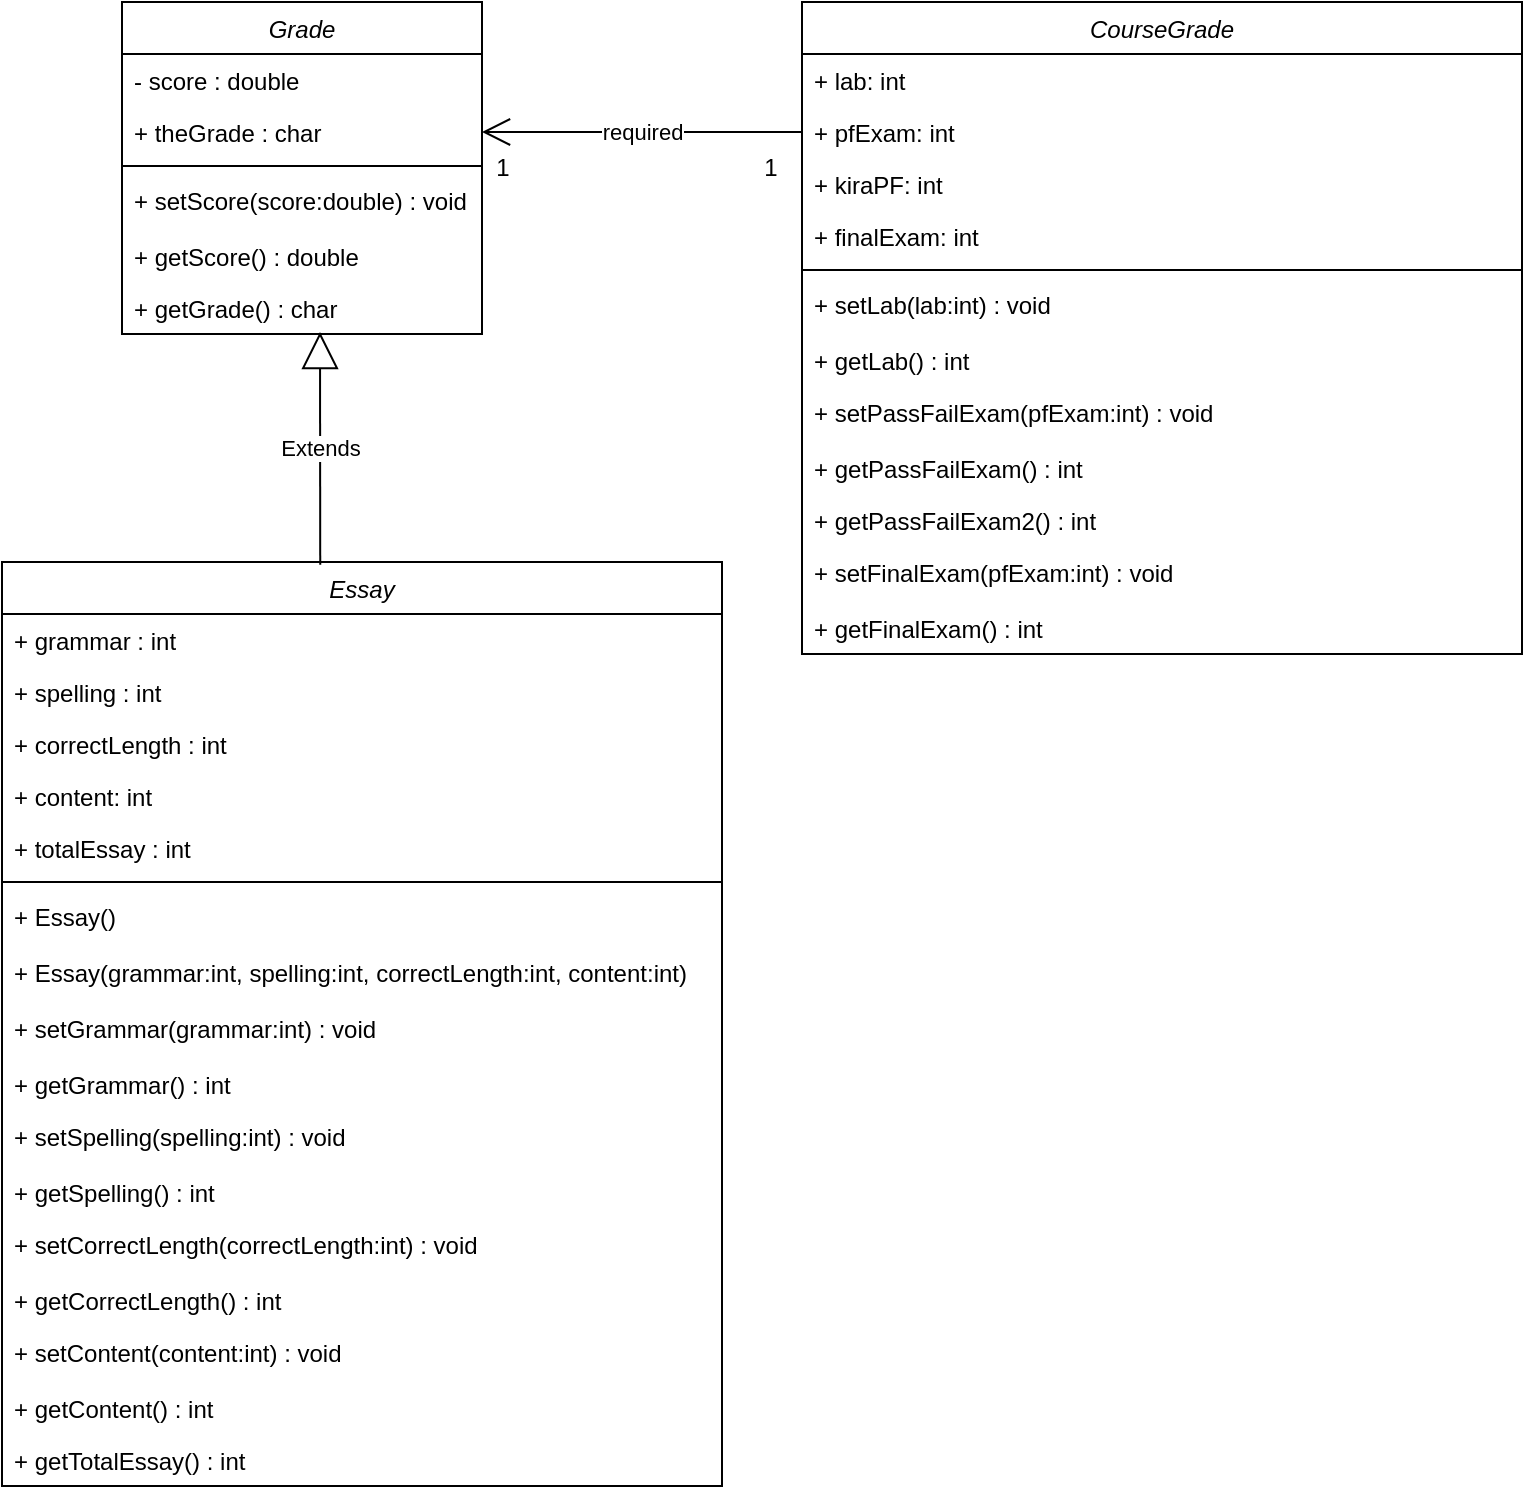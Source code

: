 <mxfile version="13.10.4" type="github">
  <diagram id="C5RBs43oDa-KdzZeNtuy" name="Page-1">
    <mxGraphModel dx="868" dy="482" grid="1" gridSize="10" guides="1" tooltips="1" connect="1" arrows="1" fold="1" page="1" pageScale="1" pageWidth="827" pageHeight="1169" math="0" shadow="0">
      <root>
        <mxCell id="WIyWlLk6GJQsqaUBKTNV-0" />
        <mxCell id="WIyWlLk6GJQsqaUBKTNV-1" parent="WIyWlLk6GJQsqaUBKTNV-0" />
        <mxCell id="koGjO4gcWGi_jtZBAE5D-33" value="Grade" style="swimlane;fontStyle=2;align=center;verticalAlign=top;childLayout=stackLayout;horizontal=1;startSize=26;horizontalStack=0;resizeParent=1;resizeLast=0;collapsible=1;marginBottom=0;rounded=0;shadow=0;strokeWidth=1;" parent="WIyWlLk6GJQsqaUBKTNV-1" vertex="1">
          <mxGeometry x="100" y="40" width="180" height="166" as="geometry">
            <mxRectangle x="230" y="140" width="160" height="26" as="alternateBounds" />
          </mxGeometry>
        </mxCell>
        <mxCell id="koGjO4gcWGi_jtZBAE5D-34" value="- score : double" style="text;align=left;verticalAlign=top;spacingLeft=4;spacingRight=4;overflow=hidden;rotatable=0;points=[[0,0.5],[1,0.5]];portConstraint=eastwest;" parent="koGjO4gcWGi_jtZBAE5D-33" vertex="1">
          <mxGeometry y="26" width="180" height="26" as="geometry" />
        </mxCell>
        <mxCell id="ii8giuLZDVWSkd-_YZAB-0" value="+ theGrade : char" style="text;align=left;verticalAlign=top;spacingLeft=4;spacingRight=4;overflow=hidden;rotatable=0;points=[[0,0.5],[1,0.5]];portConstraint=eastwest;" parent="koGjO4gcWGi_jtZBAE5D-33" vertex="1">
          <mxGeometry y="52" width="180" height="26" as="geometry" />
        </mxCell>
        <mxCell id="koGjO4gcWGi_jtZBAE5D-37" value="" style="line;html=1;strokeWidth=1;align=left;verticalAlign=middle;spacingTop=-1;spacingLeft=3;spacingRight=3;rotatable=0;labelPosition=right;points=[];portConstraint=eastwest;" parent="koGjO4gcWGi_jtZBAE5D-33" vertex="1">
          <mxGeometry y="78" width="180" height="8" as="geometry" />
        </mxCell>
        <mxCell id="koGjO4gcWGi_jtZBAE5D-40" value="+ setScore(score:double) : void" style="text;align=left;verticalAlign=top;spacingLeft=4;spacingRight=4;overflow=hidden;rotatable=0;points=[[0,0.5],[1,0.5]];portConstraint=eastwest;" parent="koGjO4gcWGi_jtZBAE5D-33" vertex="1">
          <mxGeometry y="86" width="180" height="28" as="geometry" />
        </mxCell>
        <mxCell id="koGjO4gcWGi_jtZBAE5D-41" value="+ getScore() : double" style="text;align=left;verticalAlign=top;spacingLeft=4;spacingRight=4;overflow=hidden;rotatable=0;points=[[0,0.5],[1,0.5]];portConstraint=eastwest;" parent="koGjO4gcWGi_jtZBAE5D-33" vertex="1">
          <mxGeometry y="114" width="180" height="26" as="geometry" />
        </mxCell>
        <mxCell id="koGjO4gcWGi_jtZBAE5D-45" value="+ getGrade() : char" style="text;align=left;verticalAlign=top;spacingLeft=4;spacingRight=4;overflow=hidden;rotatable=0;points=[[0,0.5],[1,0.5]];portConstraint=eastwest;" parent="koGjO4gcWGi_jtZBAE5D-33" vertex="1">
          <mxGeometry y="140" width="180" height="26" as="geometry" />
        </mxCell>
        <mxCell id="koGjO4gcWGi_jtZBAE5D-46" value="Essay" style="swimlane;fontStyle=2;align=center;verticalAlign=top;childLayout=stackLayout;horizontal=1;startSize=26;horizontalStack=0;resizeParent=1;resizeLast=0;collapsible=1;marginBottom=0;rounded=0;shadow=0;strokeWidth=1;" parent="WIyWlLk6GJQsqaUBKTNV-1" vertex="1">
          <mxGeometry x="40" y="320" width="360" height="462" as="geometry">
            <mxRectangle x="230" y="140" width="160" height="26" as="alternateBounds" />
          </mxGeometry>
        </mxCell>
        <mxCell id="koGjO4gcWGi_jtZBAE5D-47" value="+ grammar : int" style="text;align=left;verticalAlign=top;spacingLeft=4;spacingRight=4;overflow=hidden;rotatable=0;points=[[0,0.5],[1,0.5]];portConstraint=eastwest;" parent="koGjO4gcWGi_jtZBAE5D-46" vertex="1">
          <mxGeometry y="26" width="360" height="26" as="geometry" />
        </mxCell>
        <mxCell id="ii8giuLZDVWSkd-_YZAB-2" value="+ spelling : int" style="text;align=left;verticalAlign=top;spacingLeft=4;spacingRight=4;overflow=hidden;rotatable=0;points=[[0,0.5],[1,0.5]];portConstraint=eastwest;" parent="koGjO4gcWGi_jtZBAE5D-46" vertex="1">
          <mxGeometry y="52" width="360" height="26" as="geometry" />
        </mxCell>
        <mxCell id="ii8giuLZDVWSkd-_YZAB-3" value="+ correctLength : int" style="text;align=left;verticalAlign=top;spacingLeft=4;spacingRight=4;overflow=hidden;rotatable=0;points=[[0,0.5],[1,0.5]];portConstraint=eastwest;" parent="koGjO4gcWGi_jtZBAE5D-46" vertex="1">
          <mxGeometry y="78" width="360" height="26" as="geometry" />
        </mxCell>
        <mxCell id="ii8giuLZDVWSkd-_YZAB-4" value="+ content: int" style="text;align=left;verticalAlign=top;spacingLeft=4;spacingRight=4;overflow=hidden;rotatable=0;points=[[0,0.5],[1,0.5]];portConstraint=eastwest;" parent="koGjO4gcWGi_jtZBAE5D-46" vertex="1">
          <mxGeometry y="104" width="360" height="26" as="geometry" />
        </mxCell>
        <mxCell id="ii8giuLZDVWSkd-_YZAB-5" value="+ totalEssay : int" style="text;align=left;verticalAlign=top;spacingLeft=4;spacingRight=4;overflow=hidden;rotatable=0;points=[[0,0.5],[1,0.5]];portConstraint=eastwest;" parent="koGjO4gcWGi_jtZBAE5D-46" vertex="1">
          <mxGeometry y="130" width="360" height="26" as="geometry" />
        </mxCell>
        <mxCell id="koGjO4gcWGi_jtZBAE5D-48" value="" style="line;html=1;strokeWidth=1;align=left;verticalAlign=middle;spacingTop=-1;spacingLeft=3;spacingRight=3;rotatable=0;labelPosition=right;points=[];portConstraint=eastwest;" parent="koGjO4gcWGi_jtZBAE5D-46" vertex="1">
          <mxGeometry y="156" width="360" height="8" as="geometry" />
        </mxCell>
        <mxCell id="koGjO4gcWGi_jtZBAE5D-49" value="+ Essay()" style="text;align=left;verticalAlign=top;spacingLeft=4;spacingRight=4;overflow=hidden;rotatable=0;points=[[0,0.5],[1,0.5]];portConstraint=eastwest;" parent="koGjO4gcWGi_jtZBAE5D-46" vertex="1">
          <mxGeometry y="164" width="360" height="28" as="geometry" />
        </mxCell>
        <mxCell id="koGjO4gcWGi_jtZBAE5D-50" value="+ Essay(grammar:int, spelling:int, correctLength:int, content:int)" style="text;align=left;verticalAlign=top;spacingLeft=4;spacingRight=4;overflow=hidden;rotatable=0;points=[[0,0.5],[1,0.5]];portConstraint=eastwest;" parent="koGjO4gcWGi_jtZBAE5D-46" vertex="1">
          <mxGeometry y="192" width="360" height="28" as="geometry" />
        </mxCell>
        <mxCell id="koGjO4gcWGi_jtZBAE5D-51" value="+ setGrammar(grammar:int) : void" style="text;align=left;verticalAlign=top;spacingLeft=4;spacingRight=4;overflow=hidden;rotatable=0;points=[[0,0.5],[1,0.5]];portConstraint=eastwest;" parent="koGjO4gcWGi_jtZBAE5D-46" vertex="1">
          <mxGeometry y="220" width="360" height="28" as="geometry" />
        </mxCell>
        <mxCell id="koGjO4gcWGi_jtZBAE5D-52" value="+ getGrammar() : int" style="text;align=left;verticalAlign=top;spacingLeft=4;spacingRight=4;overflow=hidden;rotatable=0;points=[[0,0.5],[1,0.5]];portConstraint=eastwest;" parent="koGjO4gcWGi_jtZBAE5D-46" vertex="1">
          <mxGeometry y="248" width="360" height="26" as="geometry" />
        </mxCell>
        <mxCell id="koGjO4gcWGi_jtZBAE5D-53" value="+ setSpelling(spelling:int) : void" style="text;align=left;verticalAlign=top;spacingLeft=4;spacingRight=4;overflow=hidden;rotatable=0;points=[[0,0.5],[1,0.5]];portConstraint=eastwest;" parent="koGjO4gcWGi_jtZBAE5D-46" vertex="1">
          <mxGeometry y="274" width="360" height="28" as="geometry" />
        </mxCell>
        <mxCell id="koGjO4gcWGi_jtZBAE5D-54" value="+ getSpelling() : int" style="text;align=left;verticalAlign=top;spacingLeft=4;spacingRight=4;overflow=hidden;rotatable=0;points=[[0,0.5],[1,0.5]];portConstraint=eastwest;" parent="koGjO4gcWGi_jtZBAE5D-46" vertex="1">
          <mxGeometry y="302" width="360" height="26" as="geometry" />
        </mxCell>
        <mxCell id="ii8giuLZDVWSkd-_YZAB-6" value="+ setCorrectLength(correctLength:int) : void" style="text;align=left;verticalAlign=top;spacingLeft=4;spacingRight=4;overflow=hidden;rotatable=0;points=[[0,0.5],[1,0.5]];portConstraint=eastwest;" parent="koGjO4gcWGi_jtZBAE5D-46" vertex="1">
          <mxGeometry y="328" width="360" height="28" as="geometry" />
        </mxCell>
        <mxCell id="ii8giuLZDVWSkd-_YZAB-7" value="+ getCorrectLength() : int" style="text;align=left;verticalAlign=top;spacingLeft=4;spacingRight=4;overflow=hidden;rotatable=0;points=[[0,0.5],[1,0.5]];portConstraint=eastwest;" parent="koGjO4gcWGi_jtZBAE5D-46" vertex="1">
          <mxGeometry y="356" width="360" height="26" as="geometry" />
        </mxCell>
        <mxCell id="ii8giuLZDVWSkd-_YZAB-8" value="+ setContent(content:int) : void" style="text;align=left;verticalAlign=top;spacingLeft=4;spacingRight=4;overflow=hidden;rotatable=0;points=[[0,0.5],[1,0.5]];portConstraint=eastwest;" parent="koGjO4gcWGi_jtZBAE5D-46" vertex="1">
          <mxGeometry y="382" width="360" height="28" as="geometry" />
        </mxCell>
        <mxCell id="ii8giuLZDVWSkd-_YZAB-9" value="+ getContent() : int" style="text;align=left;verticalAlign=top;spacingLeft=4;spacingRight=4;overflow=hidden;rotatable=0;points=[[0,0.5],[1,0.5]];portConstraint=eastwest;" parent="koGjO4gcWGi_jtZBAE5D-46" vertex="1">
          <mxGeometry y="410" width="360" height="26" as="geometry" />
        </mxCell>
        <mxCell id="ii8giuLZDVWSkd-_YZAB-10" value="+ getTotalEssay() : int" style="text;align=left;verticalAlign=top;spacingLeft=4;spacingRight=4;overflow=hidden;rotatable=0;points=[[0,0.5],[1,0.5]];portConstraint=eastwest;" parent="koGjO4gcWGi_jtZBAE5D-46" vertex="1">
          <mxGeometry y="436" width="360" height="26" as="geometry" />
        </mxCell>
        <mxCell id="koGjO4gcWGi_jtZBAE5D-55" value="CourseGrade" style="swimlane;fontStyle=2;align=center;verticalAlign=top;childLayout=stackLayout;horizontal=1;startSize=26;horizontalStack=0;resizeParent=1;resizeLast=0;collapsible=1;marginBottom=0;rounded=0;shadow=0;strokeWidth=1;" parent="WIyWlLk6GJQsqaUBKTNV-1" vertex="1">
          <mxGeometry x="440" y="40" width="360" height="326" as="geometry">
            <mxRectangle x="230" y="140" width="160" height="26" as="alternateBounds" />
          </mxGeometry>
        </mxCell>
        <mxCell id="koGjO4gcWGi_jtZBAE5D-56" value="+ lab: int" style="text;align=left;verticalAlign=top;spacingLeft=4;spacingRight=4;overflow=hidden;rotatable=0;points=[[0,0.5],[1,0.5]];portConstraint=eastwest;" parent="koGjO4gcWGi_jtZBAE5D-55" vertex="1">
          <mxGeometry y="26" width="360" height="26" as="geometry" />
        </mxCell>
        <mxCell id="koGjO4gcWGi_jtZBAE5D-57" value="+ pfExam: int" style="text;align=left;verticalAlign=top;spacingLeft=4;spacingRight=4;overflow=hidden;rotatable=0;points=[[0,0.5],[1,0.5]];portConstraint=eastwest;" parent="koGjO4gcWGi_jtZBAE5D-55" vertex="1">
          <mxGeometry y="52" width="360" height="26" as="geometry" />
        </mxCell>
        <mxCell id="ii8giuLZDVWSkd-_YZAB-11" value="+ kiraPF: int" style="text;align=left;verticalAlign=top;spacingLeft=4;spacingRight=4;overflow=hidden;rotatable=0;points=[[0,0.5],[1,0.5]];portConstraint=eastwest;" parent="koGjO4gcWGi_jtZBAE5D-55" vertex="1">
          <mxGeometry y="78" width="360" height="26" as="geometry" />
        </mxCell>
        <mxCell id="ii8giuLZDVWSkd-_YZAB-12" value="+ finalExam: int" style="text;align=left;verticalAlign=top;spacingLeft=4;spacingRight=4;overflow=hidden;rotatable=0;points=[[0,0.5],[1,0.5]];portConstraint=eastwest;" parent="koGjO4gcWGi_jtZBAE5D-55" vertex="1">
          <mxGeometry y="104" width="360" height="26" as="geometry" />
        </mxCell>
        <mxCell id="koGjO4gcWGi_jtZBAE5D-58" value="" style="line;html=1;strokeWidth=1;align=left;verticalAlign=middle;spacingTop=-1;spacingLeft=3;spacingRight=3;rotatable=0;labelPosition=right;points=[];portConstraint=eastwest;" parent="koGjO4gcWGi_jtZBAE5D-55" vertex="1">
          <mxGeometry y="130" width="360" height="8" as="geometry" />
        </mxCell>
        <mxCell id="koGjO4gcWGi_jtZBAE5D-61" value="+ setLab(lab:int) : void" style="text;align=left;verticalAlign=top;spacingLeft=4;spacingRight=4;overflow=hidden;rotatable=0;points=[[0,0.5],[1,0.5]];portConstraint=eastwest;" parent="koGjO4gcWGi_jtZBAE5D-55" vertex="1">
          <mxGeometry y="138" width="360" height="28" as="geometry" />
        </mxCell>
        <mxCell id="koGjO4gcWGi_jtZBAE5D-62" value="+ getLab() : int" style="text;align=left;verticalAlign=top;spacingLeft=4;spacingRight=4;overflow=hidden;rotatable=0;points=[[0,0.5],[1,0.5]];portConstraint=eastwest;" parent="koGjO4gcWGi_jtZBAE5D-55" vertex="1">
          <mxGeometry y="166" width="360" height="26" as="geometry" />
        </mxCell>
        <mxCell id="ii8giuLZDVWSkd-_YZAB-13" value="+ setPassFailExam(pfExam:int) : void" style="text;align=left;verticalAlign=top;spacingLeft=4;spacingRight=4;overflow=hidden;rotatable=0;points=[[0,0.5],[1,0.5]];portConstraint=eastwest;" parent="koGjO4gcWGi_jtZBAE5D-55" vertex="1">
          <mxGeometry y="192" width="360" height="28" as="geometry" />
        </mxCell>
        <mxCell id="koGjO4gcWGi_jtZBAE5D-63" value="+ getPassFailExam() : int" style="text;align=left;verticalAlign=top;spacingLeft=4;spacingRight=4;overflow=hidden;rotatable=0;points=[[0,0.5],[1,0.5]];portConstraint=eastwest;" parent="koGjO4gcWGi_jtZBAE5D-55" vertex="1">
          <mxGeometry y="220" width="360" height="26" as="geometry" />
        </mxCell>
        <mxCell id="ii8giuLZDVWSkd-_YZAB-14" value="+ getPassFailExam2() : int" style="text;align=left;verticalAlign=top;spacingLeft=4;spacingRight=4;overflow=hidden;rotatable=0;points=[[0,0.5],[1,0.5]];portConstraint=eastwest;" parent="koGjO4gcWGi_jtZBAE5D-55" vertex="1">
          <mxGeometry y="246" width="360" height="26" as="geometry" />
        </mxCell>
        <mxCell id="ii8giuLZDVWSkd-_YZAB-15" value="+ setFinalExam(pfExam:int) : void" style="text;align=left;verticalAlign=top;spacingLeft=4;spacingRight=4;overflow=hidden;rotatable=0;points=[[0,0.5],[1,0.5]];portConstraint=eastwest;" parent="koGjO4gcWGi_jtZBAE5D-55" vertex="1">
          <mxGeometry y="272" width="360" height="28" as="geometry" />
        </mxCell>
        <mxCell id="ii8giuLZDVWSkd-_YZAB-16" value="+ getFinalExam() : int" style="text;align=left;verticalAlign=top;spacingLeft=4;spacingRight=4;overflow=hidden;rotatable=0;points=[[0,0.5],[1,0.5]];portConstraint=eastwest;" parent="koGjO4gcWGi_jtZBAE5D-55" vertex="1">
          <mxGeometry y="300" width="360" height="26" as="geometry" />
        </mxCell>
        <mxCell id="koGjO4gcWGi_jtZBAE5D-65" value="Extends" style="endArrow=block;endSize=16;endFill=0;html=1;entryX=0.55;entryY=0.962;entryDx=0;entryDy=0;entryPerimeter=0;exitX=0.442;exitY=0.003;exitDx=0;exitDy=0;exitPerimeter=0;" parent="WIyWlLk6GJQsqaUBKTNV-1" source="koGjO4gcWGi_jtZBAE5D-46" target="koGjO4gcWGi_jtZBAE5D-45" edge="1">
          <mxGeometry width="160" relative="1" as="geometry">
            <mxPoint x="430" y="141" as="sourcePoint" />
            <mxPoint x="220" y="131" as="targetPoint" />
          </mxGeometry>
        </mxCell>
        <mxCell id="pdep3RVoc5hvhfHmzno0-0" value="required" style="endArrow=open;endFill=1;endSize=12;html=1;exitX=0;exitY=0.5;exitDx=0;exitDy=0;" edge="1" parent="WIyWlLk6GJQsqaUBKTNV-1" source="koGjO4gcWGi_jtZBAE5D-57" target="ii8giuLZDVWSkd-_YZAB-0">
          <mxGeometry width="160" relative="1" as="geometry">
            <mxPoint x="438" y="120" as="sourcePoint" />
            <mxPoint x="490" y="250" as="targetPoint" />
          </mxGeometry>
        </mxCell>
        <mxCell id="pdep3RVoc5hvhfHmzno0-1" value="1" style="text;html=1;align=center;verticalAlign=middle;resizable=0;points=[];autosize=1;" vertex="1" parent="WIyWlLk6GJQsqaUBKTNV-1">
          <mxGeometry x="280" y="113" width="20" height="20" as="geometry" />
        </mxCell>
        <mxCell id="pdep3RVoc5hvhfHmzno0-2" value="1" style="text;html=1;align=center;verticalAlign=middle;resizable=0;points=[];autosize=1;" vertex="1" parent="WIyWlLk6GJQsqaUBKTNV-1">
          <mxGeometry x="414" y="113" width="20" height="20" as="geometry" />
        </mxCell>
      </root>
    </mxGraphModel>
  </diagram>
</mxfile>
